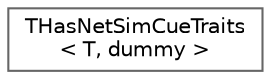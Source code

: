 digraph "Graphical Class Hierarchy"
{
 // INTERACTIVE_SVG=YES
 // LATEX_PDF_SIZE
  bgcolor="transparent";
  edge [fontname=Helvetica,fontsize=10,labelfontname=Helvetica,labelfontsize=10];
  node [fontname=Helvetica,fontsize=10,shape=box,height=0.2,width=0.4];
  rankdir="LR";
  Node0 [id="Node000000",label="THasNetSimCueTraits\l\< T, dummy \>",height=0.2,width=0.4,color="grey40", fillcolor="white", style="filled",URL="$d8/dfa/structTHasNetSimCueTraits.html",tooltip=" "];
}
